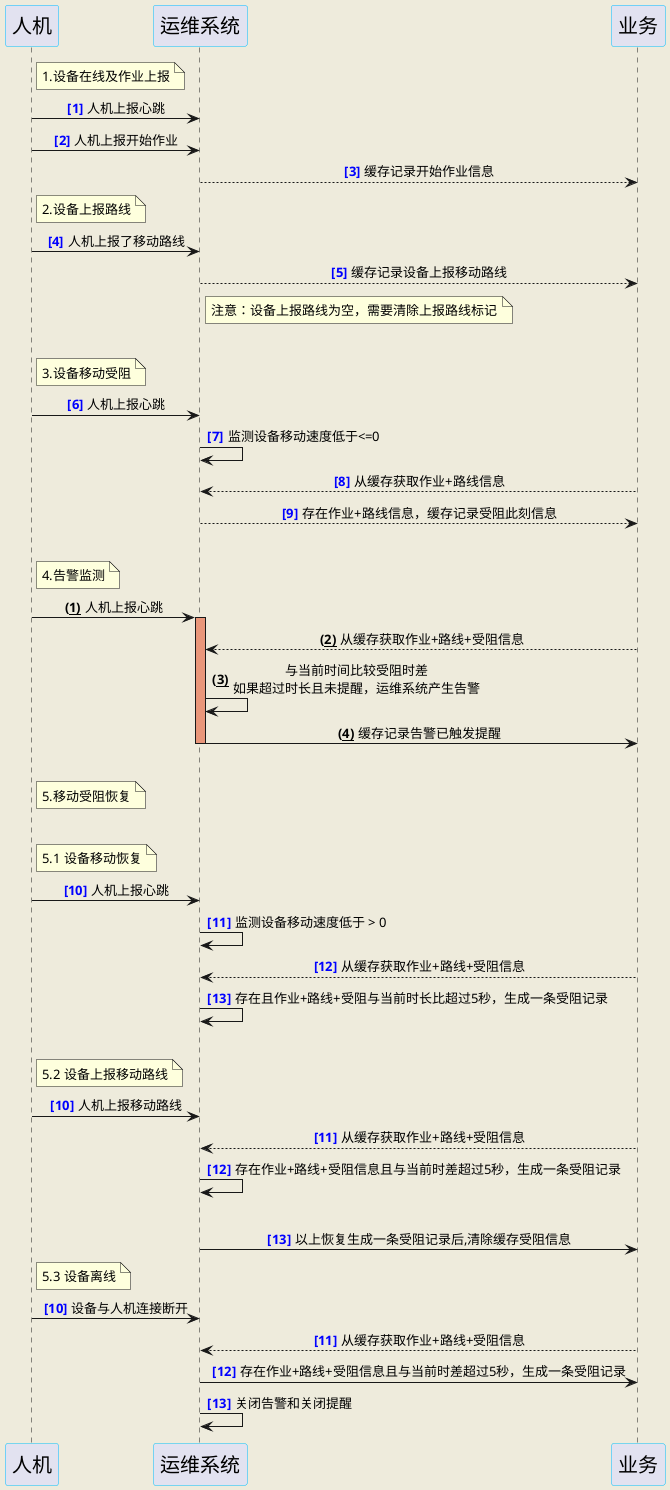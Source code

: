 @startuml
skinparam backgroundColor #EEEBDC

skinparam sequenceMessageAlign center
'skinparam monochrome reverse
skinparam sequence {
ParticipantBorderColor DeepSkyBlue
'ParticipantBackgroundColor DodgerBlue
ParticipantFontSize 20
'ParticipantFontColor #A9DCDF
}
autonumber "<font color=blue><b>[##]"

participant "人机" as robot

participant "运维系统" as omsys

participant "业务" as task
autonumber "<font color=blue><b>[###]"
note right of robot : 1.设备在线及作业上报
robot -> omsys: 人机上报心跳
robot -> omsys: 人机上报开始作业
omsys --> task: 缓存记录开始作业信息
note right of robot : 2.设备上报路线
robot -> omsys: 人机上报了移动路线
omsys --> task: 缓存记录设备上报移动路线
note right of omsys : 注意：设备上报路线为空，需要清除上报路线标记
|||
note right of robot : 3.设备移动受阻
robot -> omsys: 人机上报心跳
omsys -> omsys: 监测设备移动速度低于<=0

omsys <-- task: 从缓存获取作业+路线信息
omsys --> task: 存在作业+路线信息，缓存记录受阻此刻信息
autonumber stop
|||
autonumber "<b>(<u>##<u>)"
note right of robot : 4.告警监测
robot -> omsys: 人机上报心跳
activate omsys #DarkSalmon
task --> omsys: 从缓存获取作业+路线+受阻信息

omsys -> omsys: 与当前时间比较受阻时差\n如果超过时长且未提醒，运维系统产生告警
omsys -> task: 缓存记录告警已触发提醒

deactivate omsys
|||
note right of robot : 5.移动受阻恢复
|||
autonumber 10 "<font color=blue><b>[###]"

note right of robot : 5.1 设备移动恢复
robot -> omsys: 人机上报心跳
omsys -> omsys: 监测设备移动速度低于 > 0

task --> omsys: 从缓存获取作业+路线+受阻信息
omsys -> omsys: 存在且作业+路线+受阻与当前时长比超过5秒，生成一条受阻记录
autonumber stop
|||

autonumber 10 "<font color=blue><b>[###]"
note right of robot : 5.2 设备上报移动路线
robot -> omsys: 人机上报移动路线
task --> omsys: 从缓存获取作业+路线+受阻信息
omsys -> omsys: 存在作业+路线+受阻信息且与当前时差超过5秒，生成一条受阻记录
|||
omsys -> task: 以上恢复生成一条受阻记录后,清除缓存受阻信息

autonumber 10 "<font color=blue><b>[###]"
note right of robot : 5.3 设备离线
robot -> omsys: 设备与人机连接断开
task --> omsys: 从缓存获取作业+路线+受阻信息
omsys -> task: 存在作业+路线+受阻信息且与当前时差超过5秒，生成一条受阻记录

omsys -> omsys: 关闭告警和关闭提醒

@enduml